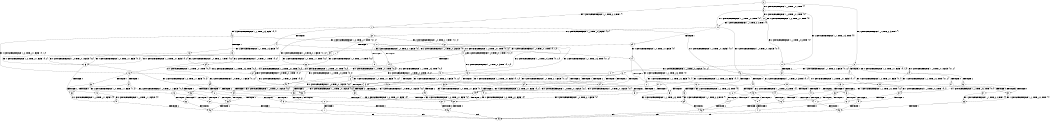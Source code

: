 digraph BCG {
size = "7, 10.5";
center = TRUE;
node [shape = circle];
0 [peripheries = 2];
0 -> 1 [label = "EX !1 !ATOMIC_EXCH_BRANCH (1, +1, TRUE, +0, 2, TRUE) !{}"];
0 -> 2 [label = "EX !2 !ATOMIC_EXCH_BRANCH (1, +1, TRUE, +0, 3, TRUE) !{}"];
0 -> 3 [label = "EX !0 !ATOMIC_EXCH_BRANCH (1, +0, TRUE, +0, 1, TRUE) !{}"];
1 -> 4 [label = "TERMINATE !1"];
1 -> 5 [label = "EX !2 !ATOMIC_EXCH_BRANCH (1, +1, TRUE, +0, 3, FALSE) !{0, 1}"];
1 -> 6 [label = "EX !0 !ATOMIC_EXCH_BRANCH (1, +0, TRUE, +0, 1, FALSE) !{0, 1}"];
2 -> 7 [label = "TERMINATE !2"];
2 -> 8 [label = "EX !1 !ATOMIC_EXCH_BRANCH (1, +1, TRUE, +0, 2, FALSE) !{0, 1, 2}"];
2 -> 9 [label = "EX !0 !ATOMIC_EXCH_BRANCH (1, +0, TRUE, +0, 1, FALSE) !{0, 1, 2}"];
3 -> 10 [label = "EX !1 !ATOMIC_EXCH_BRANCH (1, +1, TRUE, +0, 2, TRUE) !{0}"];
3 -> 11 [label = "EX !2 !ATOMIC_EXCH_BRANCH (1, +1, TRUE, +0, 3, TRUE) !{0}"];
3 -> 12 [label = "EX !0 !ATOMIC_EXCH_BRANCH (1, +0, TRUE, +0, 1, TRUE) !{0}"];
4 -> 13 [label = "EX !2 !ATOMIC_EXCH_BRANCH (1, +1, TRUE, +0, 3, FALSE) !{0}"];
4 -> 14 [label = "EX !0 !ATOMIC_EXCH_BRANCH (1, +0, TRUE, +0, 1, FALSE) !{0}"];
5 -> 15 [label = "TERMINATE !1"];
5 -> 16 [label = "EX !0 !ATOMIC_EXCH_BRANCH (1, +0, TRUE, +0, 1, FALSE) !{0, 1, 2}"];
5 -> 17 [label = "EX !2 !ATOMIC_EXCH_BRANCH (1, +0, TRUE, +1, 1, TRUE) !{0, 1, 2}"];
6 -> 18 [label = "TERMINATE !1"];
6 -> 19 [label = "TERMINATE !0"];
6 -> 20 [label = "EX !2 !ATOMIC_EXCH_BRANCH (1, +1, TRUE, +0, 3, TRUE) !{0, 1}"];
7 -> 21 [label = "EX !1 !ATOMIC_EXCH_BRANCH (1, +1, TRUE, +0, 2, FALSE) !{0, 1}"];
7 -> 22 [label = "EX !0 !ATOMIC_EXCH_BRANCH (1, +0, TRUE, +0, 1, FALSE) !{0, 1}"];
8 -> 23 [label = "TERMINATE !1"];
8 -> 24 [label = "TERMINATE !2"];
8 -> 25 [label = "EX !0 !ATOMIC_EXCH_BRANCH (1, +0, TRUE, +0, 1, FALSE) !{0, 1, 2}"];
9 -> 26 [label = "TERMINATE !2"];
9 -> 27 [label = "TERMINATE !0"];
9 -> 28 [label = "EX !1 !ATOMIC_EXCH_BRANCH (1, +1, TRUE, +0, 2, TRUE) !{0, 1, 2}"];
10 -> 29 [label = "TERMINATE !1"];
10 -> 30 [label = "EX !2 !ATOMIC_EXCH_BRANCH (1, +1, TRUE, +0, 3, FALSE) !{0, 1}"];
10 -> 6 [label = "EX !0 !ATOMIC_EXCH_BRANCH (1, +0, TRUE, +0, 1, FALSE) !{0, 1}"];
11 -> 31 [label = "TERMINATE !2"];
11 -> 32 [label = "EX !1 !ATOMIC_EXCH_BRANCH (1, +1, TRUE, +0, 2, FALSE) !{0, 1, 2}"];
11 -> 9 [label = "EX !0 !ATOMIC_EXCH_BRANCH (1, +0, TRUE, +0, 1, FALSE) !{0, 1, 2}"];
12 -> 10 [label = "EX !1 !ATOMIC_EXCH_BRANCH (1, +1, TRUE, +0, 2, TRUE) !{0}"];
12 -> 11 [label = "EX !2 !ATOMIC_EXCH_BRANCH (1, +1, TRUE, +0, 3, TRUE) !{0}"];
12 -> 12 [label = "EX !0 !ATOMIC_EXCH_BRANCH (1, +0, TRUE, +0, 1, TRUE) !{0}"];
13 -> 33 [label = "EX !0 !ATOMIC_EXCH_BRANCH (1, +0, TRUE, +0, 1, FALSE) !{0, 2}"];
13 -> 34 [label = "EX !2 !ATOMIC_EXCH_BRANCH (1, +0, TRUE, +1, 1, TRUE) !{0, 2}"];
14 -> 35 [label = "TERMINATE !0"];
14 -> 36 [label = "EX !2 !ATOMIC_EXCH_BRANCH (1, +1, TRUE, +0, 3, TRUE) !{0}"];
15 -> 33 [label = "EX !0 !ATOMIC_EXCH_BRANCH (1, +0, TRUE, +0, 1, FALSE) !{0, 2}"];
15 -> 34 [label = "EX !2 !ATOMIC_EXCH_BRANCH (1, +0, TRUE, +1, 1, TRUE) !{0, 2}"];
16 -> 37 [label = "TERMINATE !1"];
16 -> 38 [label = "TERMINATE !0"];
16 -> 39 [label = "EX !2 !ATOMIC_EXCH_BRANCH (1, +0, TRUE, +1, 1, FALSE) !{0, 1, 2}"];
17 -> 40 [label = "TERMINATE !1"];
17 -> 41 [label = "EX !0 !ATOMIC_EXCH_BRANCH (1, +0, TRUE, +0, 1, TRUE) !{0, 1, 2}"];
17 -> 42 [label = "EX !2 !ATOMIC_EXCH_BRANCH (1, +1, TRUE, +0, 3, TRUE) !{0, 1, 2}"];
18 -> 35 [label = "TERMINATE !0"];
18 -> 36 [label = "EX !2 !ATOMIC_EXCH_BRANCH (1, +1, TRUE, +0, 3, TRUE) !{0}"];
19 -> 43 [label = "TERMINATE !1"];
19 -> 44 [label = "EX !2 !ATOMIC_EXCH_BRANCH (1, +1, TRUE, +0, 3, TRUE) !{1}"];
20 -> 45 [label = "TERMINATE !1"];
20 -> 46 [label = "TERMINATE !2"];
20 -> 47 [label = "TERMINATE !0"];
21 -> 48 [label = "TERMINATE !1"];
21 -> 49 [label = "EX !0 !ATOMIC_EXCH_BRANCH (1, +0, TRUE, +0, 1, FALSE) !{0, 1}"];
22 -> 50 [label = "TERMINATE !0"];
22 -> 51 [label = "EX !1 !ATOMIC_EXCH_BRANCH (1, +1, TRUE, +0, 2, TRUE) !{0, 1}"];
23 -> 52 [label = "TERMINATE !2"];
23 -> 53 [label = "EX !0 !ATOMIC_EXCH_BRANCH (1, +0, TRUE, +0, 1, FALSE) !{0, 2}"];
24 -> 48 [label = "TERMINATE !1"];
24 -> 49 [label = "EX !0 !ATOMIC_EXCH_BRANCH (1, +0, TRUE, +0, 1, FALSE) !{0, 1}"];
25 -> 54 [label = "TERMINATE !1"];
25 -> 55 [label = "TERMINATE !2"];
25 -> 56 [label = "TERMINATE !0"];
26 -> 50 [label = "TERMINATE !0"];
26 -> 51 [label = "EX !1 !ATOMIC_EXCH_BRANCH (1, +1, TRUE, +0, 2, TRUE) !{0, 1}"];
27 -> 57 [label = "TERMINATE !2"];
27 -> 58 [label = "EX !1 !ATOMIC_EXCH_BRANCH (1, +1, TRUE, +0, 2, TRUE) !{1, 2}"];
28 -> 45 [label = "TERMINATE !1"];
28 -> 46 [label = "TERMINATE !2"];
28 -> 47 [label = "TERMINATE !0"];
29 -> 59 [label = "EX !2 !ATOMIC_EXCH_BRANCH (1, +1, TRUE, +0, 3, FALSE) !{0}"];
29 -> 14 [label = "EX !0 !ATOMIC_EXCH_BRANCH (1, +0, TRUE, +0, 1, FALSE) !{0}"];
30 -> 60 [label = "TERMINATE !1"];
30 -> 61 [label = "EX !2 !ATOMIC_EXCH_BRANCH (1, +0, TRUE, +1, 1, TRUE) !{0, 1, 2}"];
30 -> 16 [label = "EX !0 !ATOMIC_EXCH_BRANCH (1, +0, TRUE, +0, 1, FALSE) !{0, 1, 2}"];
31 -> 62 [label = "EX !1 !ATOMIC_EXCH_BRANCH (1, +1, TRUE, +0, 2, FALSE) !{0, 1}"];
31 -> 22 [label = "EX !0 !ATOMIC_EXCH_BRANCH (1, +0, TRUE, +0, 1, FALSE) !{0, 1}"];
32 -> 63 [label = "TERMINATE !1"];
32 -> 64 [label = "TERMINATE !2"];
32 -> 25 [label = "EX !0 !ATOMIC_EXCH_BRANCH (1, +0, TRUE, +0, 1, FALSE) !{0, 1, 2}"];
33 -> 65 [label = "TERMINATE !0"];
33 -> 66 [label = "EX !2 !ATOMIC_EXCH_BRANCH (1, +0, TRUE, +1, 1, FALSE) !{0, 2}"];
34 -> 67 [label = "EX !0 !ATOMIC_EXCH_BRANCH (1, +0, TRUE, +0, 1, TRUE) !{0, 2}"];
34 -> 68 [label = "EX !2 !ATOMIC_EXCH_BRANCH (1, +1, TRUE, +0, 3, TRUE) !{0, 2}"];
35 -> 69 [label = "EX !2 !ATOMIC_EXCH_BRANCH (1, +1, TRUE, +0, 3, TRUE) !{}"];
36 -> 70 [label = "TERMINATE !2"];
36 -> 71 [label = "TERMINATE !0"];
37 -> 65 [label = "TERMINATE !0"];
37 -> 66 [label = "EX !2 !ATOMIC_EXCH_BRANCH (1, +0, TRUE, +1, 1, FALSE) !{0, 2}"];
38 -> 72 [label = "TERMINATE !1"];
38 -> 73 [label = "EX !2 !ATOMIC_EXCH_BRANCH (1, +0, TRUE, +1, 1, FALSE) !{1, 2}"];
39 -> 54 [label = "TERMINATE !1"];
39 -> 55 [label = "TERMINATE !2"];
39 -> 56 [label = "TERMINATE !0"];
40 -> 67 [label = "EX !0 !ATOMIC_EXCH_BRANCH (1, +0, TRUE, +0, 1, TRUE) !{0, 2}"];
40 -> 68 [label = "EX !2 !ATOMIC_EXCH_BRANCH (1, +1, TRUE, +0, 3, TRUE) !{0, 2}"];
41 -> 74 [label = "TERMINATE !1"];
41 -> 75 [label = "EX !2 !ATOMIC_EXCH_BRANCH (1, +1, TRUE, +0, 3, TRUE) !{0, 1, 2}"];
41 -> 41 [label = "EX !0 !ATOMIC_EXCH_BRANCH (1, +0, TRUE, +0, 1, TRUE) !{0, 1, 2}"];
42 -> 23 [label = "TERMINATE !1"];
42 -> 24 [label = "TERMINATE !2"];
42 -> 25 [label = "EX !0 !ATOMIC_EXCH_BRANCH (1, +0, TRUE, +0, 1, FALSE) !{0, 1, 2}"];
43 -> 69 [label = "EX !2 !ATOMIC_EXCH_BRANCH (1, +1, TRUE, +0, 3, TRUE) !{}"];
44 -> 76 [label = "TERMINATE !1"];
44 -> 77 [label = "TERMINATE !2"];
45 -> 70 [label = "TERMINATE !2"];
45 -> 71 [label = "TERMINATE !0"];
46 -> 78 [label = "TERMINATE !1"];
46 -> 79 [label = "TERMINATE !0"];
47 -> 76 [label = "TERMINATE !1"];
47 -> 77 [label = "TERMINATE !2"];
48 -> 80 [label = "EX !0 !ATOMIC_EXCH_BRANCH (1, +0, TRUE, +0, 1, FALSE) !{0}"];
49 -> 81 [label = "TERMINATE !1"];
49 -> 82 [label = "TERMINATE !0"];
50 -> 83 [label = "EX !1 !ATOMIC_EXCH_BRANCH (1, +1, TRUE, +0, 2, TRUE) !{1}"];
51 -> 78 [label = "TERMINATE !1"];
51 -> 79 [label = "TERMINATE !0"];
52 -> 80 [label = "EX !0 !ATOMIC_EXCH_BRANCH (1, +0, TRUE, +0, 1, FALSE) !{0}"];
53 -> 84 [label = "TERMINATE !2"];
53 -> 85 [label = "TERMINATE !0"];
54 -> 84 [label = "TERMINATE !2"];
54 -> 85 [label = "TERMINATE !0"];
55 -> 81 [label = "TERMINATE !1"];
55 -> 82 [label = "TERMINATE !0"];
56 -> 86 [label = "TERMINATE !1"];
56 -> 87 [label = "TERMINATE !2"];
57 -> 83 [label = "EX !1 !ATOMIC_EXCH_BRANCH (1, +1, TRUE, +0, 2, TRUE) !{1}"];
58 -> 76 [label = "TERMINATE !1"];
58 -> 77 [label = "TERMINATE !2"];
59 -> 88 [label = "EX !2 !ATOMIC_EXCH_BRANCH (1, +0, TRUE, +1, 1, TRUE) !{0, 2}"];
59 -> 33 [label = "EX !0 !ATOMIC_EXCH_BRANCH (1, +0, TRUE, +0, 1, FALSE) !{0, 2}"];
60 -> 88 [label = "EX !2 !ATOMIC_EXCH_BRANCH (1, +0, TRUE, +1, 1, TRUE) !{0, 2}"];
60 -> 33 [label = "EX !0 !ATOMIC_EXCH_BRANCH (1, +0, TRUE, +0, 1, FALSE) !{0, 2}"];
61 -> 74 [label = "TERMINATE !1"];
61 -> 75 [label = "EX !2 !ATOMIC_EXCH_BRANCH (1, +1, TRUE, +0, 3, TRUE) !{0, 1, 2}"];
61 -> 41 [label = "EX !0 !ATOMIC_EXCH_BRANCH (1, +0, TRUE, +0, 1, TRUE) !{0, 1, 2}"];
62 -> 89 [label = "TERMINATE !1"];
62 -> 49 [label = "EX !0 !ATOMIC_EXCH_BRANCH (1, +0, TRUE, +0, 1, FALSE) !{0, 1}"];
63 -> 90 [label = "TERMINATE !2"];
63 -> 53 [label = "EX !0 !ATOMIC_EXCH_BRANCH (1, +0, TRUE, +0, 1, FALSE) !{0, 2}"];
64 -> 89 [label = "TERMINATE !1"];
64 -> 49 [label = "EX !0 !ATOMIC_EXCH_BRANCH (1, +0, TRUE, +0, 1, FALSE) !{0, 1}"];
65 -> 91 [label = "EX !2 !ATOMIC_EXCH_BRANCH (1, +0, TRUE, +1, 1, FALSE) !{2}"];
66 -> 84 [label = "TERMINATE !2"];
66 -> 85 [label = "TERMINATE !0"];
67 -> 92 [label = "EX !2 !ATOMIC_EXCH_BRANCH (1, +1, TRUE, +0, 3, TRUE) !{0, 2}"];
67 -> 67 [label = "EX !0 !ATOMIC_EXCH_BRANCH (1, +0, TRUE, +0, 1, TRUE) !{0, 2}"];
68 -> 52 [label = "TERMINATE !2"];
68 -> 53 [label = "EX !0 !ATOMIC_EXCH_BRANCH (1, +0, TRUE, +0, 1, FALSE) !{0, 2}"];
69 -> 93 [label = "TERMINATE !2"];
70 -> 94 [label = "TERMINATE !0"];
71 -> 93 [label = "TERMINATE !2"];
72 -> 91 [label = "EX !2 !ATOMIC_EXCH_BRANCH (1, +0, TRUE, +1, 1, FALSE) !{2}"];
73 -> 86 [label = "TERMINATE !1"];
73 -> 87 [label = "TERMINATE !2"];
74 -> 92 [label = "EX !2 !ATOMIC_EXCH_BRANCH (1, +1, TRUE, +0, 3, TRUE) !{0, 2}"];
74 -> 67 [label = "EX !0 !ATOMIC_EXCH_BRANCH (1, +0, TRUE, +0, 1, TRUE) !{0, 2}"];
75 -> 63 [label = "TERMINATE !1"];
75 -> 64 [label = "TERMINATE !2"];
75 -> 25 [label = "EX !0 !ATOMIC_EXCH_BRANCH (1, +0, TRUE, +0, 1, FALSE) !{0, 1, 2}"];
76 -> 93 [label = "TERMINATE !2"];
77 -> 95 [label = "TERMINATE !1"];
78 -> 94 [label = "TERMINATE !0"];
79 -> 95 [label = "TERMINATE !1"];
80 -> 96 [label = "TERMINATE !0"];
81 -> 96 [label = "TERMINATE !0"];
82 -> 97 [label = "TERMINATE !1"];
83 -> 95 [label = "TERMINATE !1"];
84 -> 96 [label = "TERMINATE !0"];
85 -> 98 [label = "TERMINATE !2"];
86 -> 98 [label = "TERMINATE !2"];
87 -> 97 [label = "TERMINATE !1"];
88 -> 92 [label = "EX !2 !ATOMIC_EXCH_BRANCH (1, +1, TRUE, +0, 3, TRUE) !{0, 2}"];
88 -> 67 [label = "EX !0 !ATOMIC_EXCH_BRANCH (1, +0, TRUE, +0, 1, TRUE) !{0, 2}"];
89 -> 80 [label = "EX !0 !ATOMIC_EXCH_BRANCH (1, +0, TRUE, +0, 1, FALSE) !{0}"];
90 -> 80 [label = "EX !0 !ATOMIC_EXCH_BRANCH (1, +0, TRUE, +0, 1, FALSE) !{0}"];
91 -> 98 [label = "TERMINATE !2"];
92 -> 90 [label = "TERMINATE !2"];
92 -> 53 [label = "EX !0 !ATOMIC_EXCH_BRANCH (1, +0, TRUE, +0, 1, FALSE) !{0, 2}"];
93 -> 99 [label = "exit"];
94 -> 99 [label = "exit"];
95 -> 99 [label = "exit"];
96 -> 99 [label = "exit"];
97 -> 99 [label = "exit"];
98 -> 99 [label = "exit"];
}
